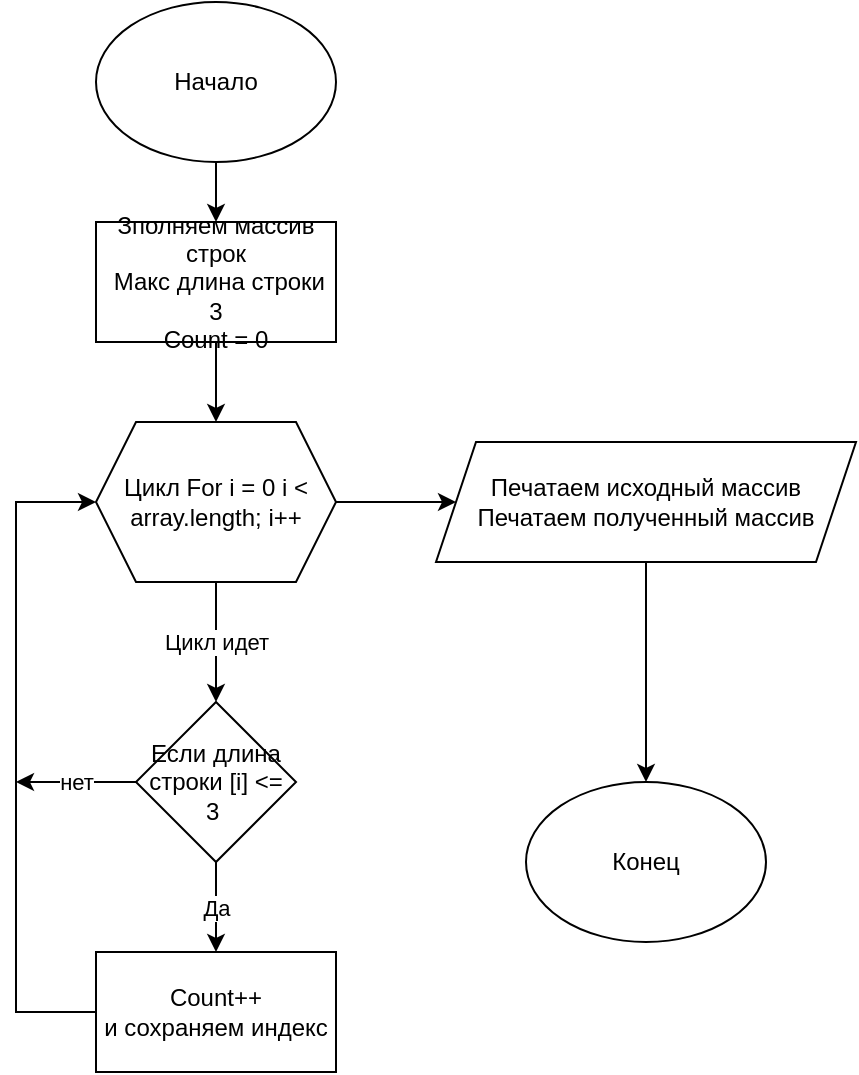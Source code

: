 <mxfile version="20.5.1" type="device"><diagram id="C5RBs43oDa-KdzZeNtuy" name="Page-1"><mxGraphModel dx="894" dy="670" grid="1" gridSize="10" guides="1" tooltips="1" connect="1" arrows="1" fold="1" page="1" pageScale="1" pageWidth="827" pageHeight="1169" math="0" shadow="0"><root><mxCell id="WIyWlLk6GJQsqaUBKTNV-0"/><mxCell id="WIyWlLk6GJQsqaUBKTNV-1" parent="WIyWlLk6GJQsqaUBKTNV-0"/><mxCell id="AP9YIbfxUgdBLrvacbJh-1" style="edgeStyle=orthogonalEdgeStyle;rounded=0;orthogonalLoop=1;jettySize=auto;html=1;exitX=0.5;exitY=1;exitDx=0;exitDy=0;entryX=0.5;entryY=0;entryDx=0;entryDy=0;" edge="1" parent="WIyWlLk6GJQsqaUBKTNV-1" target="AP9YIbfxUgdBLrvacbJh-0"><mxGeometry relative="1" as="geometry"><mxPoint x="220" y="130" as="sourcePoint"/></mxGeometry></mxCell><mxCell id="AP9YIbfxUgdBLrvacbJh-3" style="edgeStyle=orthogonalEdgeStyle;rounded=0;orthogonalLoop=1;jettySize=auto;html=1;exitX=0.5;exitY=1;exitDx=0;exitDy=0;entryX=0.5;entryY=0;entryDx=0;entryDy=0;" edge="1" parent="WIyWlLk6GJQsqaUBKTNV-1" source="AP9YIbfxUgdBLrvacbJh-0" target="AP9YIbfxUgdBLrvacbJh-2"><mxGeometry relative="1" as="geometry"/></mxCell><mxCell id="AP9YIbfxUgdBLrvacbJh-0" value="Зполняем массив строк&lt;br&gt;&amp;nbsp;Макс длина строки 3&lt;br&gt;Count = 0" style="rounded=0;whiteSpace=wrap;html=1;" vertex="1" parent="WIyWlLk6GJQsqaUBKTNV-1"><mxGeometry x="160" y="160" width="120" height="60" as="geometry"/></mxCell><mxCell id="AP9YIbfxUgdBLrvacbJh-5" value="Цикл идет" style="edgeStyle=orthogonalEdgeStyle;rounded=0;orthogonalLoop=1;jettySize=auto;html=1;exitX=0.5;exitY=1;exitDx=0;exitDy=0;entryX=0.5;entryY=0;entryDx=0;entryDy=0;" edge="1" parent="WIyWlLk6GJQsqaUBKTNV-1" source="AP9YIbfxUgdBLrvacbJh-2" target="AP9YIbfxUgdBLrvacbJh-4"><mxGeometry relative="1" as="geometry"/></mxCell><mxCell id="AP9YIbfxUgdBLrvacbJh-24" style="edgeStyle=orthogonalEdgeStyle;rounded=0;orthogonalLoop=1;jettySize=auto;html=1;exitX=1;exitY=0.5;exitDx=0;exitDy=0;entryX=0;entryY=0.5;entryDx=0;entryDy=0;" edge="1" parent="WIyWlLk6GJQsqaUBKTNV-1" source="AP9YIbfxUgdBLrvacbJh-2" target="AP9YIbfxUgdBLrvacbJh-23"><mxGeometry relative="1" as="geometry"/></mxCell><mxCell id="AP9YIbfxUgdBLrvacbJh-2" value="Цикл For i = 0 i &amp;lt; array.length; i++" style="shape=hexagon;perimeter=hexagonPerimeter2;whiteSpace=wrap;html=1;fixedSize=1;" vertex="1" parent="WIyWlLk6GJQsqaUBKTNV-1"><mxGeometry x="160" y="260" width="120" height="80" as="geometry"/></mxCell><mxCell id="AP9YIbfxUgdBLrvacbJh-8" value="Да" style="edgeStyle=orthogonalEdgeStyle;rounded=0;orthogonalLoop=1;jettySize=auto;html=1;exitX=0.5;exitY=1;exitDx=0;exitDy=0;entryX=0.5;entryY=0;entryDx=0;entryDy=0;" edge="1" parent="WIyWlLk6GJQsqaUBKTNV-1" source="AP9YIbfxUgdBLrvacbJh-4" target="AP9YIbfxUgdBLrvacbJh-6"><mxGeometry relative="1" as="geometry"/></mxCell><mxCell id="AP9YIbfxUgdBLrvacbJh-21" value="нет" style="edgeStyle=orthogonalEdgeStyle;rounded=0;orthogonalLoop=1;jettySize=auto;html=1;" edge="1" parent="WIyWlLk6GJQsqaUBKTNV-1" source="AP9YIbfxUgdBLrvacbJh-4"><mxGeometry relative="1" as="geometry"><mxPoint x="120" y="440" as="targetPoint"/></mxGeometry></mxCell><mxCell id="AP9YIbfxUgdBLrvacbJh-4" value="Если длина строки [i] &amp;lt;= 3&amp;nbsp;" style="rhombus;whiteSpace=wrap;html=1;" vertex="1" parent="WIyWlLk6GJQsqaUBKTNV-1"><mxGeometry x="180" y="400" width="80" height="80" as="geometry"/></mxCell><mxCell id="AP9YIbfxUgdBLrvacbJh-9" style="edgeStyle=orthogonalEdgeStyle;rounded=0;orthogonalLoop=1;jettySize=auto;html=1;exitX=0;exitY=0.5;exitDx=0;exitDy=0;entryX=0;entryY=0.5;entryDx=0;entryDy=0;" edge="1" parent="WIyWlLk6GJQsqaUBKTNV-1" source="AP9YIbfxUgdBLrvacbJh-6" target="AP9YIbfxUgdBLrvacbJh-2"><mxGeometry relative="1" as="geometry"><Array as="points"><mxPoint x="120" y="555"/><mxPoint x="120" y="300"/></Array></mxGeometry></mxCell><mxCell id="AP9YIbfxUgdBLrvacbJh-6" value="Count++&lt;br&gt;и сохраняем индекс" style="rounded=0;whiteSpace=wrap;html=1;" vertex="1" parent="WIyWlLk6GJQsqaUBKTNV-1"><mxGeometry x="160" y="525" width="120" height="60" as="geometry"/></mxCell><mxCell id="AP9YIbfxUgdBLrvacbJh-27" style="edgeStyle=orthogonalEdgeStyle;rounded=0;orthogonalLoop=1;jettySize=auto;html=1;exitX=0.5;exitY=1;exitDx=0;exitDy=0;entryX=0.5;entryY=0;entryDx=0;entryDy=0;" edge="1" parent="WIyWlLk6GJQsqaUBKTNV-1" source="AP9YIbfxUgdBLrvacbJh-23" target="AP9YIbfxUgdBLrvacbJh-25"><mxGeometry relative="1" as="geometry"/></mxCell><mxCell id="AP9YIbfxUgdBLrvacbJh-23" value="Печатаем исходный массив&lt;br&gt;Печатаем полученный массив&lt;br&gt;" style="shape=parallelogram;perimeter=parallelogramPerimeter;whiteSpace=wrap;html=1;fixedSize=1;" vertex="1" parent="WIyWlLk6GJQsqaUBKTNV-1"><mxGeometry x="330" y="270" width="210" height="60" as="geometry"/></mxCell><mxCell id="AP9YIbfxUgdBLrvacbJh-25" value="Конец" style="ellipse;whiteSpace=wrap;html=1;" vertex="1" parent="WIyWlLk6GJQsqaUBKTNV-1"><mxGeometry x="375" y="440" width="120" height="80" as="geometry"/></mxCell><mxCell id="AP9YIbfxUgdBLrvacbJh-26" value="Начало" style="ellipse;whiteSpace=wrap;html=1;" vertex="1" parent="WIyWlLk6GJQsqaUBKTNV-1"><mxGeometry x="160" y="50" width="120" height="80" as="geometry"/></mxCell></root></mxGraphModel></diagram></mxfile>